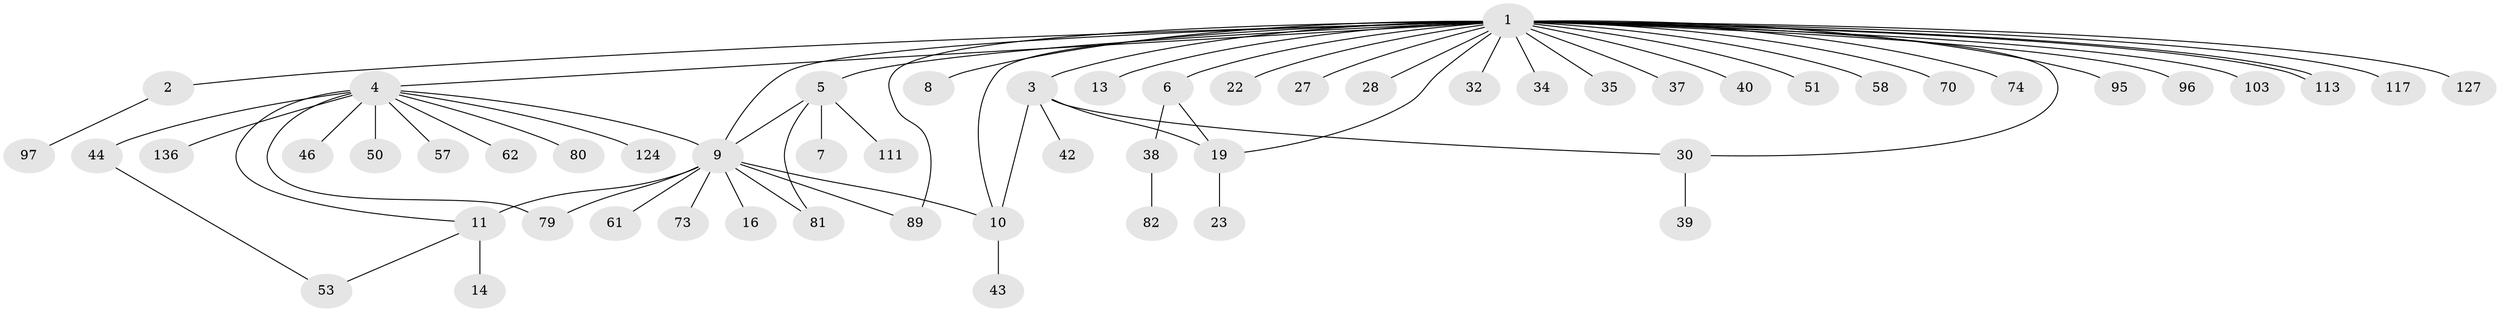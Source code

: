 // original degree distribution, {32: 0.007042253521126761, 2: 0.2112676056338028, 8: 0.014084507042253521, 13: 0.02112676056338028, 5: 0.035211267605633804, 4: 0.056338028169014086, 1: 0.5915492957746479, 6: 0.02112676056338028, 3: 0.04225352112676056}
// Generated by graph-tools (version 1.1) at 2025/17/03/04/25 18:17:58]
// undirected, 56 vertices, 68 edges
graph export_dot {
graph [start="1"]
  node [color=gray90,style=filled];
  1;
  2;
  3 [super="+141+47+48+60+25"];
  4;
  5;
  6 [super="+98+18"];
  7 [super="+55"];
  8 [super="+63+54+109"];
  9 [super="+88+112+69+12+21+15+59+24"];
  10 [super="+33"];
  11 [super="+71+17+31+78+90+134+142+91+56+20"];
  13;
  14;
  16;
  19 [super="+26+49"];
  22 [super="+137"];
  23 [super="+119+110+122"];
  27;
  28;
  30 [super="+92"];
  32;
  34;
  35;
  37;
  38 [super="+41+130+131+72"];
  39;
  40;
  42;
  43 [super="+115"];
  44 [super="+45"];
  46;
  50;
  51 [super="+87"];
  53 [super="+84"];
  57 [super="+107"];
  58;
  61;
  62;
  70;
  73 [super="+132"];
  74;
  79 [super="+125"];
  80;
  81 [super="+93"];
  82;
  89 [super="+123+101"];
  95;
  96;
  97;
  103;
  111;
  113;
  117;
  124;
  127;
  136;
  1 -- 2;
  1 -- 3;
  1 -- 4;
  1 -- 5;
  1 -- 6;
  1 -- 8;
  1 -- 9 [weight=2];
  1 -- 13;
  1 -- 19;
  1 -- 22;
  1 -- 27;
  1 -- 28;
  1 -- 30;
  1 -- 32;
  1 -- 34;
  1 -- 35;
  1 -- 37;
  1 -- 40;
  1 -- 51;
  1 -- 58;
  1 -- 70;
  1 -- 74;
  1 -- 89;
  1 -- 95;
  1 -- 96;
  1 -- 103;
  1 -- 113;
  1 -- 113;
  1 -- 117;
  1 -- 127;
  1 -- 10;
  2 -- 97;
  3 -- 10 [weight=2];
  3 -- 42;
  3 -- 30;
  3 -- 19;
  4 -- 9;
  4 -- 44 [weight=2];
  4 -- 46;
  4 -- 50;
  4 -- 57;
  4 -- 62;
  4 -- 80;
  4 -- 124;
  4 -- 136;
  4 -- 79;
  4 -- 11;
  5 -- 7;
  5 -- 81;
  5 -- 111;
  5 -- 9;
  6 -- 19;
  6 -- 38;
  9 -- 10;
  9 -- 11 [weight=3];
  9 -- 61;
  9 -- 89;
  9 -- 81;
  9 -- 79;
  9 -- 16;
  9 -- 73;
  10 -- 43;
  11 -- 14 [weight=2];
  11 -- 53;
  19 -- 23;
  30 -- 39;
  38 -- 82;
  44 -- 53;
}

